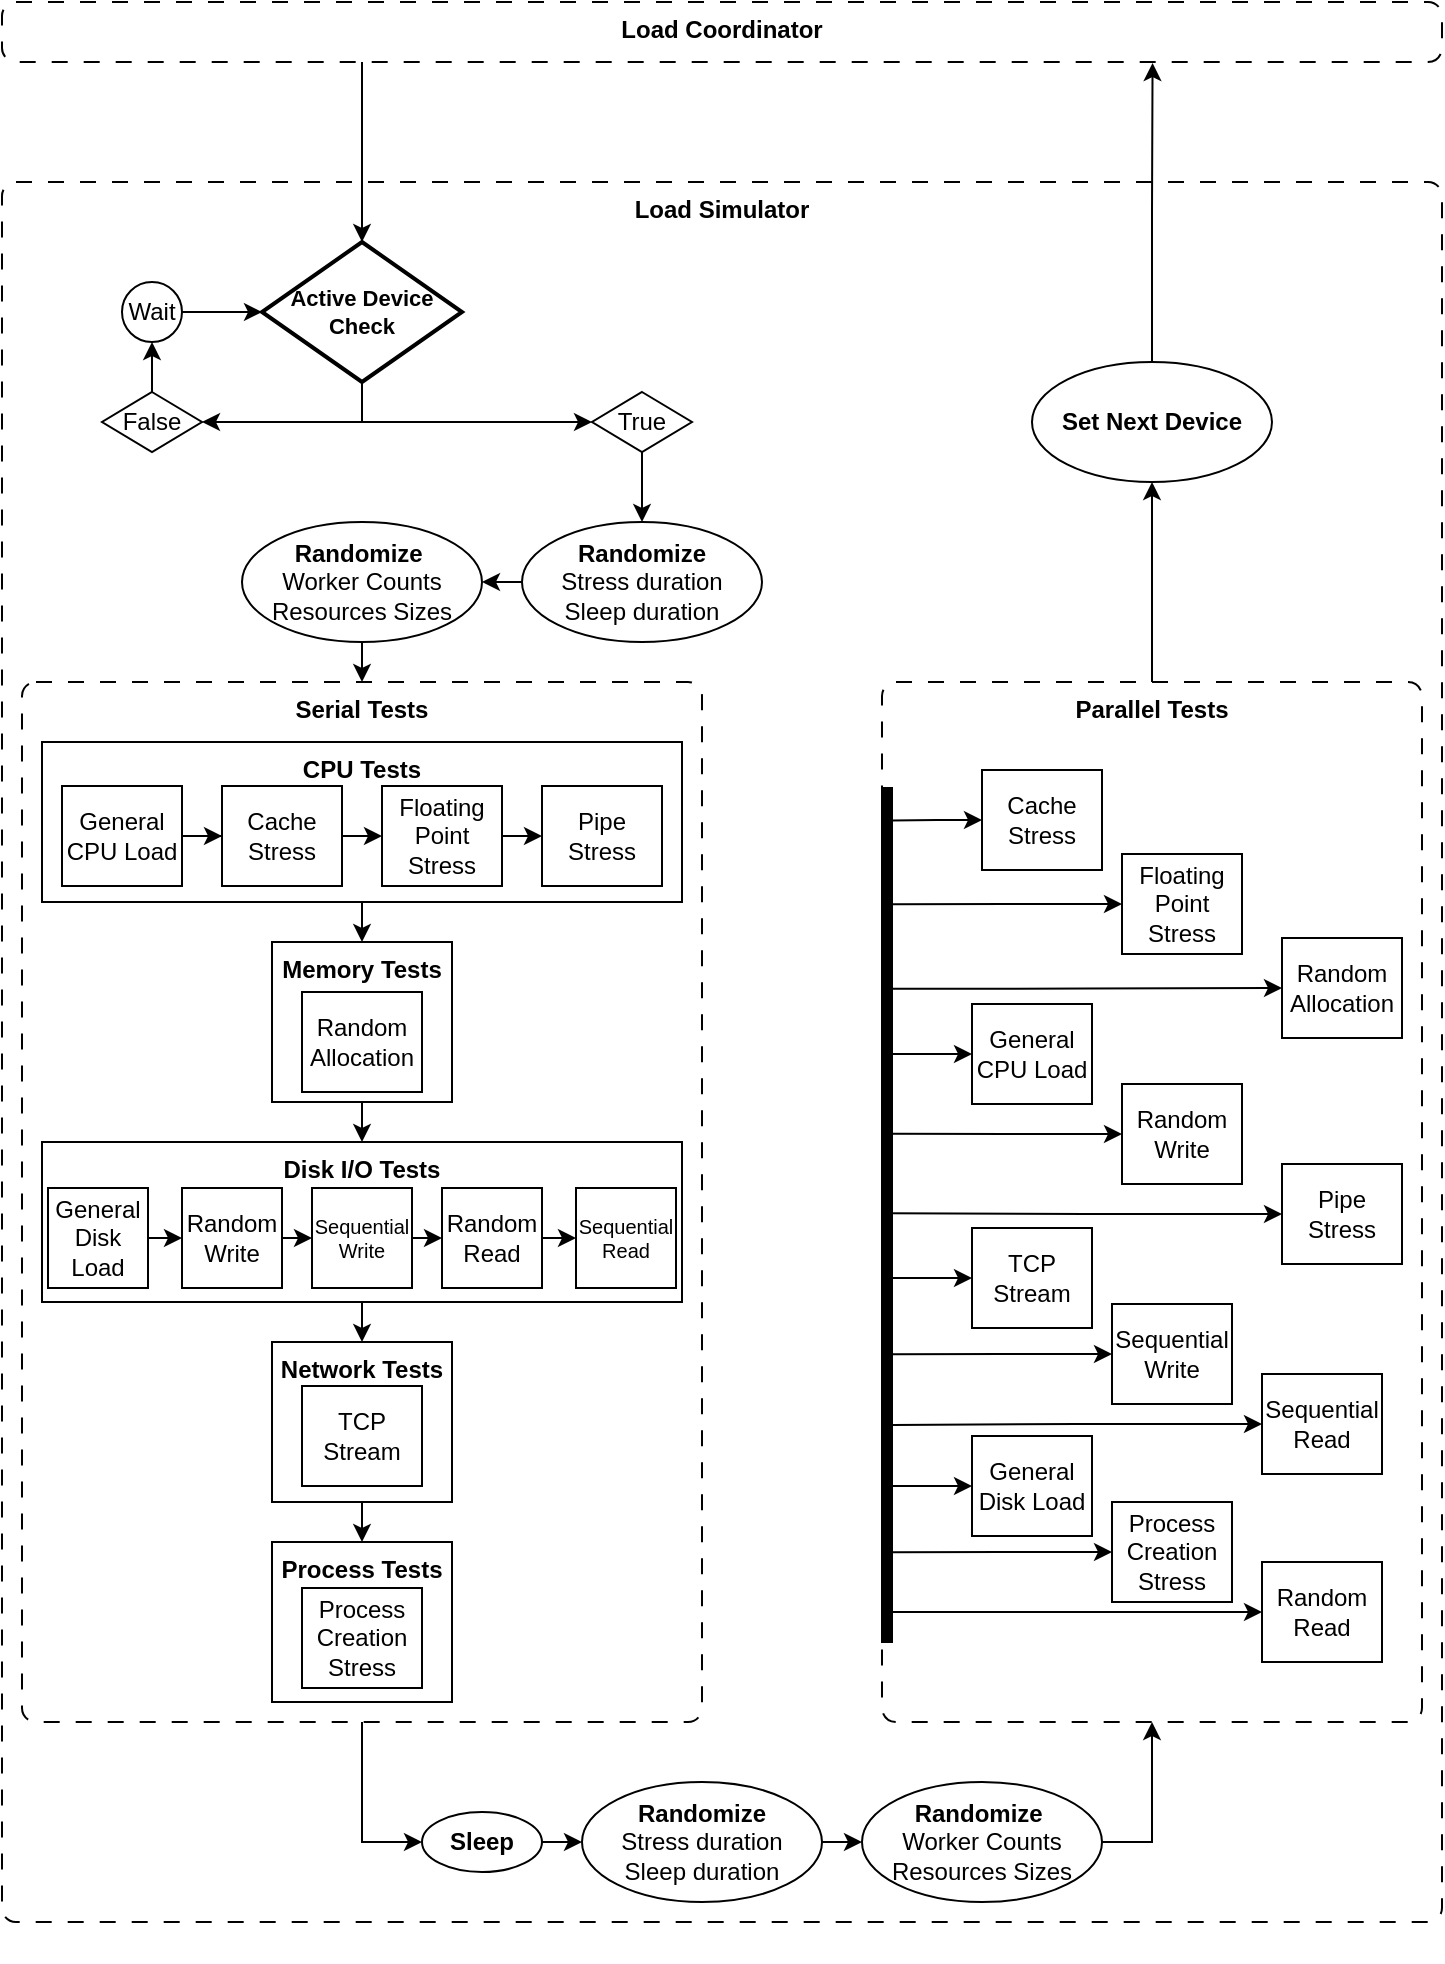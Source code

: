 <mxfile version="28.1.1">
  <diagram name="Page-1" id="STLg1fU_LXQ0Due33d5D">
    <mxGraphModel dx="1188" dy="1752" grid="1" gridSize="10" guides="1" tooltips="1" connect="1" arrows="1" fold="1" page="1" pageScale="1" pageWidth="827" pageHeight="1169" math="0" shadow="0">
      <root>
        <mxCell id="0" />
        <mxCell id="1" parent="0" />
        <mxCell id="kYOUvSsJLrCeEHnDtDb5-96" style="edgeStyle=orthogonalEdgeStyle;rounded=0;orthogonalLoop=1;jettySize=auto;html=1;exitX=1;exitY=0.5;exitDx=0;exitDy=0;entryX=0;entryY=0.5;entryDx=0;entryDy=0;" parent="1" edge="1">
          <mxGeometry relative="1" as="geometry">
            <mxPoint x="490" y="510" as="sourcePoint" />
          </mxGeometry>
        </mxCell>
        <mxCell id="U913wE_NcPpKhsggZSmQ-4" value="&lt;b&gt;Load Simulator&lt;/b&gt;" style="rounded=1;whiteSpace=wrap;html=1;dashed=1;dashPattern=8 8;strokeColor=default;strokeWidth=1;align=center;verticalAlign=top;arcSize=14;absoluteArcSize=1;fontFamily=Helvetica;fontSize=12;fontColor=default;fillColor=default;shadow=0;" parent="1" vertex="1">
          <mxGeometry x="220" width="720" height="870" as="geometry" />
        </mxCell>
        <mxCell id="kYOUvSsJLrCeEHnDtDb5-161" value="" style="group" parent="1" vertex="1" connectable="0">
          <mxGeometry x="430" y="800" width="340" height="60" as="geometry" />
        </mxCell>
        <mxCell id="kYOUvSsJLrCeEHnDtDb5-150" style="edgeStyle=orthogonalEdgeStyle;rounded=0;orthogonalLoop=1;jettySize=auto;html=1;exitX=1;exitY=0.5;exitDx=0;exitDy=0;entryX=0;entryY=0.5;entryDx=0;entryDy=0;" parent="kYOUvSsJLrCeEHnDtDb5-161" source="kYOUvSsJLrCeEHnDtDb5-80" target="kYOUvSsJLrCeEHnDtDb5-147" edge="1">
          <mxGeometry relative="1" as="geometry" />
        </mxCell>
        <mxCell id="kYOUvSsJLrCeEHnDtDb5-80" value="&lt;b&gt;Randomize&lt;/b&gt;&lt;br&gt;Stress duration&lt;br&gt;Sleep duration" style="shape=ellipse;html=1;dashed=0;whiteSpace=wrap;perimeter=ellipsePerimeter;" parent="kYOUvSsJLrCeEHnDtDb5-161" vertex="1">
          <mxGeometry x="80" width="120" height="60" as="geometry" />
        </mxCell>
        <mxCell id="kYOUvSsJLrCeEHnDtDb5-147" value="&lt;div&gt;&lt;b&gt;Randomize&amp;nbsp;&lt;/b&gt;&lt;br&gt;Worker Counts&lt;br&gt;Resources Sizes&lt;/div&gt;" style="shape=ellipse;html=1;dashed=0;whiteSpace=wrap;perimeter=ellipsePerimeter;" parent="kYOUvSsJLrCeEHnDtDb5-161" vertex="1">
          <mxGeometry x="220" width="120" height="60" as="geometry" />
        </mxCell>
        <mxCell id="kYOUvSsJLrCeEHnDtDb5-149" style="edgeStyle=orthogonalEdgeStyle;rounded=0;orthogonalLoop=1;jettySize=auto;html=1;exitX=1;exitY=0.5;exitDx=0;exitDy=0;entryX=0;entryY=0.5;entryDx=0;entryDy=0;" parent="kYOUvSsJLrCeEHnDtDb5-161" source="kYOUvSsJLrCeEHnDtDb5-148" target="kYOUvSsJLrCeEHnDtDb5-80" edge="1">
          <mxGeometry relative="1" as="geometry" />
        </mxCell>
        <mxCell id="kYOUvSsJLrCeEHnDtDb5-148" value="&lt;b&gt;Sleep&lt;/b&gt;" style="shape=ellipse;html=1;dashed=0;whiteSpace=wrap;perimeter=ellipsePerimeter;" parent="kYOUvSsJLrCeEHnDtDb5-161" vertex="1">
          <mxGeometry y="15" width="60" height="30" as="geometry" />
        </mxCell>
        <mxCell id="kYOUvSsJLrCeEHnDtDb5-163" style="edgeStyle=orthogonalEdgeStyle;rounded=0;orthogonalLoop=1;jettySize=auto;html=1;exitX=0.5;exitY=1;exitDx=0;exitDy=0;entryX=0;entryY=0.5;entryDx=0;entryDy=0;" parent="1" source="kYOUvSsJLrCeEHnDtDb5-71" target="kYOUvSsJLrCeEHnDtDb5-148" edge="1">
          <mxGeometry relative="1" as="geometry" />
        </mxCell>
        <mxCell id="kYOUvSsJLrCeEHnDtDb5-165" style="edgeStyle=orthogonalEdgeStyle;rounded=0;orthogonalLoop=1;jettySize=auto;html=1;exitX=1;exitY=0.5;exitDx=0;exitDy=0;entryX=0.5;entryY=1;entryDx=0;entryDy=0;" parent="1" source="kYOUvSsJLrCeEHnDtDb5-147" target="kYOUvSsJLrCeEHnDtDb5-77" edge="1">
          <mxGeometry relative="1" as="geometry" />
        </mxCell>
        <mxCell id="U913wE_NcPpKhsggZSmQ-5" value="" style="group" parent="1" vertex="1" connectable="0">
          <mxGeometry x="230" y="250" width="710" height="640" as="geometry" />
        </mxCell>
        <mxCell id="kYOUvSsJLrCeEHnDtDb5-71" value="&lt;b&gt;Serial Tests&lt;/b&gt;" style="rounded=1;whiteSpace=wrap;html=1;absoluteArcSize=1;arcSize=14;strokeWidth=1;dashed=1;dashPattern=8 8;verticalAlign=top;container=0;" parent="U913wE_NcPpKhsggZSmQ-5" vertex="1">
          <mxGeometry width="340" height="520" as="geometry" />
        </mxCell>
        <mxCell id="kYOUvSsJLrCeEHnDtDb5-67" value="&lt;b&gt;Process&amp;nbsp;Tests&lt;/b&gt;" style="html=1;dashed=0;whiteSpace=wrap;shadow=0;verticalAlign=top;fontSize=12;container=0;" parent="U913wE_NcPpKhsggZSmQ-5" vertex="1">
          <mxGeometry x="125" y="430" width="90" height="80" as="geometry" />
        </mxCell>
        <mxCell id="kYOUvSsJLrCeEHnDtDb5-68" style="edgeStyle=orthogonalEdgeStyle;rounded=0;orthogonalLoop=1;jettySize=auto;html=1;exitX=0.5;exitY=1;exitDx=0;exitDy=0;entryX=0.5;entryY=0;entryDx=0;entryDy=0;" parent="U913wE_NcPpKhsggZSmQ-5" source="kYOUvSsJLrCeEHnDtDb5-55" target="kYOUvSsJLrCeEHnDtDb5-67" edge="1">
          <mxGeometry relative="1" as="geometry" />
        </mxCell>
        <mxCell id="kYOUvSsJLrCeEHnDtDb5-55" value="&lt;div&gt;&lt;b&gt;Network Tests&lt;/b&gt;&lt;/div&gt;" style="html=1;dashed=0;whiteSpace=wrap;shadow=0;verticalAlign=top;fontSize=12;container=0;" parent="U913wE_NcPpKhsggZSmQ-5" vertex="1">
          <mxGeometry x="125" y="330" width="90" height="80" as="geometry" />
        </mxCell>
        <mxCell id="kYOUvSsJLrCeEHnDtDb5-57" style="edgeStyle=orthogonalEdgeStyle;rounded=0;orthogonalLoop=1;jettySize=auto;html=1;exitX=0.5;exitY=1;exitDx=0;exitDy=0;entryX=0.5;entryY=0;entryDx=0;entryDy=0;" parent="U913wE_NcPpKhsggZSmQ-5" source="kYOUvSsJLrCeEHnDtDb5-49" target="kYOUvSsJLrCeEHnDtDb5-55" edge="1">
          <mxGeometry relative="1" as="geometry" />
        </mxCell>
        <mxCell id="kYOUvSsJLrCeEHnDtDb5-49" value="&lt;b&gt;Disk I/O Tests&lt;/b&gt;" style="html=1;dashed=0;whiteSpace=wrap;shadow=0;verticalAlign=top;fontSize=12;container=0;" parent="U913wE_NcPpKhsggZSmQ-5" vertex="1">
          <mxGeometry x="10" y="230" width="320" height="80" as="geometry" />
        </mxCell>
        <mxCell id="kYOUvSsJLrCeEHnDtDb5-63" style="edgeStyle=orthogonalEdgeStyle;rounded=0;orthogonalLoop=1;jettySize=auto;html=1;exitX=0.5;exitY=1;exitDx=0;exitDy=0;entryX=0.5;entryY=0;entryDx=0;entryDy=0;" parent="U913wE_NcPpKhsggZSmQ-5" source="kYOUvSsJLrCeEHnDtDb5-40" target="kYOUvSsJLrCeEHnDtDb5-58" edge="1">
          <mxGeometry relative="1" as="geometry" />
        </mxCell>
        <mxCell id="kYOUvSsJLrCeEHnDtDb5-40" value="&lt;b&gt;CPU Tests&lt;/b&gt;" style="html=1;dashed=0;whiteSpace=wrap;shadow=0;verticalAlign=top;fontSize=12;container=0;" parent="U913wE_NcPpKhsggZSmQ-5" vertex="1">
          <mxGeometry x="10" y="30" width="320" height="80" as="geometry" />
        </mxCell>
        <mxCell id="kYOUvSsJLrCeEHnDtDb5-35" value="" style="edgeStyle=orthogonalEdgeStyle;rounded=0;orthogonalLoop=1;jettySize=auto;html=1;" parent="U913wE_NcPpKhsggZSmQ-5" source="kYOUvSsJLrCeEHnDtDb5-31" target="kYOUvSsJLrCeEHnDtDb5-32" edge="1">
          <mxGeometry relative="1" as="geometry" />
        </mxCell>
        <mxCell id="kYOUvSsJLrCeEHnDtDb5-31" value="General CPU Load" style="html=1;dashed=0;whiteSpace=wrap;container=0;" parent="U913wE_NcPpKhsggZSmQ-5" vertex="1">
          <mxGeometry x="20" y="52" width="60" height="50" as="geometry" />
        </mxCell>
        <mxCell id="kYOUvSsJLrCeEHnDtDb5-38" style="edgeStyle=orthogonalEdgeStyle;rounded=0;orthogonalLoop=1;jettySize=auto;html=1;exitX=1;exitY=0.5;exitDx=0;exitDy=0;entryX=0;entryY=0.5;entryDx=0;entryDy=0;" parent="U913wE_NcPpKhsggZSmQ-5" source="kYOUvSsJLrCeEHnDtDb5-32" target="kYOUvSsJLrCeEHnDtDb5-33" edge="1">
          <mxGeometry relative="1" as="geometry" />
        </mxCell>
        <mxCell id="kYOUvSsJLrCeEHnDtDb5-32" value="Cache Stress" style="html=1;dashed=0;whiteSpace=wrap;container=0;" parent="U913wE_NcPpKhsggZSmQ-5" vertex="1">
          <mxGeometry x="100" y="52" width="60" height="50" as="geometry" />
        </mxCell>
        <mxCell id="kYOUvSsJLrCeEHnDtDb5-39" style="edgeStyle=orthogonalEdgeStyle;rounded=0;orthogonalLoop=1;jettySize=auto;html=1;exitX=1;exitY=0.5;exitDx=0;exitDy=0;entryX=0;entryY=0.5;entryDx=0;entryDy=0;" parent="U913wE_NcPpKhsggZSmQ-5" source="kYOUvSsJLrCeEHnDtDb5-33" target="kYOUvSsJLrCeEHnDtDb5-34" edge="1">
          <mxGeometry relative="1" as="geometry" />
        </mxCell>
        <mxCell id="kYOUvSsJLrCeEHnDtDb5-33" value="Floating Point Stress" style="html=1;dashed=0;whiteSpace=wrap;container=0;" parent="U913wE_NcPpKhsggZSmQ-5" vertex="1">
          <mxGeometry x="180" y="52" width="60" height="50" as="geometry" />
        </mxCell>
        <mxCell id="kYOUvSsJLrCeEHnDtDb5-34" value="&lt;div&gt;Pipe Stress&lt;/div&gt;" style="html=1;dashed=0;whiteSpace=wrap;container=0;" parent="U913wE_NcPpKhsggZSmQ-5" vertex="1">
          <mxGeometry x="260" y="52" width="60" height="50" as="geometry" />
        </mxCell>
        <mxCell id="kYOUvSsJLrCeEHnDtDb5-50" style="edgeStyle=orthogonalEdgeStyle;rounded=0;orthogonalLoop=1;jettySize=auto;html=1;exitX=1;exitY=0.5;exitDx=0;exitDy=0;entryX=0;entryY=0.5;entryDx=0;entryDy=0;" parent="U913wE_NcPpKhsggZSmQ-5" source="kYOUvSsJLrCeEHnDtDb5-45" target="kYOUvSsJLrCeEHnDtDb5-46" edge="1">
          <mxGeometry relative="1" as="geometry" />
        </mxCell>
        <mxCell id="kYOUvSsJLrCeEHnDtDb5-45" value="General Disk Load" style="html=1;dashed=0;whiteSpace=wrap;container=0;" parent="U913wE_NcPpKhsggZSmQ-5" vertex="1">
          <mxGeometry x="13" y="253" width="50" height="50" as="geometry" />
        </mxCell>
        <mxCell id="kYOUvSsJLrCeEHnDtDb5-51" style="edgeStyle=orthogonalEdgeStyle;rounded=0;orthogonalLoop=1;jettySize=auto;html=1;exitX=1;exitY=0.5;exitDx=0;exitDy=0;entryX=0;entryY=0.5;entryDx=0;entryDy=0;" parent="U913wE_NcPpKhsggZSmQ-5" source="kYOUvSsJLrCeEHnDtDb5-46" target="kYOUvSsJLrCeEHnDtDb5-47" edge="1">
          <mxGeometry relative="1" as="geometry" />
        </mxCell>
        <mxCell id="kYOUvSsJLrCeEHnDtDb5-46" value="Random Write" style="html=1;dashed=0;whiteSpace=wrap;container=0;" parent="U913wE_NcPpKhsggZSmQ-5" vertex="1">
          <mxGeometry x="80" y="253" width="50" height="50" as="geometry" />
        </mxCell>
        <mxCell id="Xaint8aCtcgKNCO9s2cp-3" style="edgeStyle=orthogonalEdgeStyle;rounded=0;orthogonalLoop=1;jettySize=auto;html=1;exitX=1;exitY=0.5;exitDx=0;exitDy=0;entryX=0;entryY=0.5;entryDx=0;entryDy=0;" edge="1" parent="U913wE_NcPpKhsggZSmQ-5" source="kYOUvSsJLrCeEHnDtDb5-47" target="Xaint8aCtcgKNCO9s2cp-1">
          <mxGeometry relative="1" as="geometry" />
        </mxCell>
        <mxCell id="kYOUvSsJLrCeEHnDtDb5-47" value="Sequential Write" style="html=1;dashed=0;whiteSpace=wrap;container=0;fontSize=10;" parent="U913wE_NcPpKhsggZSmQ-5" vertex="1">
          <mxGeometry x="145" y="253" width="50" height="50" as="geometry" />
        </mxCell>
        <mxCell id="kYOUvSsJLrCeEHnDtDb5-56" value="TCP Stream" style="html=1;dashed=0;whiteSpace=wrap;container=0;" parent="U913wE_NcPpKhsggZSmQ-5" vertex="1">
          <mxGeometry x="140" y="352" width="60" height="50" as="geometry" />
        </mxCell>
        <mxCell id="kYOUvSsJLrCeEHnDtDb5-64" style="edgeStyle=orthogonalEdgeStyle;rounded=0;orthogonalLoop=1;jettySize=auto;html=1;exitX=0.5;exitY=1;exitDx=0;exitDy=0;entryX=0.5;entryY=0;entryDx=0;entryDy=0;" parent="U913wE_NcPpKhsggZSmQ-5" source="kYOUvSsJLrCeEHnDtDb5-58" target="kYOUvSsJLrCeEHnDtDb5-49" edge="1">
          <mxGeometry relative="1" as="geometry" />
        </mxCell>
        <mxCell id="kYOUvSsJLrCeEHnDtDb5-58" value="&lt;div&gt;&lt;b&gt;Memory Tests&lt;/b&gt;&lt;/div&gt;" style="html=1;dashed=0;whiteSpace=wrap;shadow=0;verticalAlign=top;fontSize=12;container=0;" parent="U913wE_NcPpKhsggZSmQ-5" vertex="1">
          <mxGeometry x="125" y="130" width="90" height="80" as="geometry" />
        </mxCell>
        <mxCell id="kYOUvSsJLrCeEHnDtDb5-59" value="Random Allocation" style="html=1;dashed=0;whiteSpace=wrap;container=0;" parent="U913wE_NcPpKhsggZSmQ-5" vertex="1">
          <mxGeometry x="140" y="155" width="60" height="50" as="geometry" />
        </mxCell>
        <mxCell id="kYOUvSsJLrCeEHnDtDb5-66" value="Process Creation Stress" style="html=1;dashed=0;whiteSpace=wrap;container=0;" parent="U913wE_NcPpKhsggZSmQ-5" vertex="1">
          <mxGeometry x="140" y="453" width="60" height="50" as="geometry" />
        </mxCell>
        <mxCell id="Xaint8aCtcgKNCO9s2cp-4" style="edgeStyle=orthogonalEdgeStyle;rounded=0;orthogonalLoop=1;jettySize=auto;html=1;exitX=1;exitY=0.5;exitDx=0;exitDy=0;entryX=0;entryY=0.5;entryDx=0;entryDy=0;" edge="1" parent="U913wE_NcPpKhsggZSmQ-5" source="Xaint8aCtcgKNCO9s2cp-1" target="Xaint8aCtcgKNCO9s2cp-2">
          <mxGeometry relative="1" as="geometry" />
        </mxCell>
        <mxCell id="Xaint8aCtcgKNCO9s2cp-1" value="Random Read" style="html=1;dashed=0;whiteSpace=wrap;container=0;" vertex="1" parent="U913wE_NcPpKhsggZSmQ-5">
          <mxGeometry x="210" y="253" width="50" height="50" as="geometry" />
        </mxCell>
        <mxCell id="Xaint8aCtcgKNCO9s2cp-2" value="Sequential Read" style="html=1;dashed=0;whiteSpace=wrap;container=0;fontSize=10;" vertex="1" parent="U913wE_NcPpKhsggZSmQ-5">
          <mxGeometry x="277" y="253" width="50" height="50" as="geometry" />
        </mxCell>
        <mxCell id="U913wE_NcPpKhsggZSmQ-16" style="edgeStyle=orthogonalEdgeStyle;rounded=0;orthogonalLoop=1;jettySize=auto;html=1;exitX=0.5;exitY=0;exitDx=0;exitDy=0;entryX=0.5;entryY=0;entryDx=0;entryDy=0;" parent="1" source="kYOUvSsJLrCeEHnDtDb5-77" target="U913wE_NcPpKhsggZSmQ-15" edge="1">
          <mxGeometry relative="1" as="geometry" />
        </mxCell>
        <mxCell id="kYOUvSsJLrCeEHnDtDb5-77" value="&lt;b&gt;Parallel&amp;nbsp;Tests&lt;/b&gt;" style="rounded=1;whiteSpace=wrap;html=1;absoluteArcSize=1;arcSize=14;strokeWidth=1;dashed=1;dashPattern=8 8;verticalAlign=top;container=0;fillColor=default;strokeColor=default;align=center;fontFamily=Helvetica;fontSize=12;fontColor=default;" parent="1" vertex="1">
          <mxGeometry x="660" y="250" width="270" height="520" as="geometry" />
        </mxCell>
        <mxCell id="kYOUvSsJLrCeEHnDtDb5-84" value="Cache Stress" style="html=1;dashed=0;whiteSpace=wrap;container=0;" parent="1" vertex="1">
          <mxGeometry x="710" y="294" width="60" height="50" as="geometry" />
        </mxCell>
        <mxCell id="kYOUvSsJLrCeEHnDtDb5-85" value="Floating Point Stress" style="html=1;dashed=0;whiteSpace=wrap;container=0;" parent="1" vertex="1">
          <mxGeometry x="780" y="336" width="60" height="50" as="geometry" />
        </mxCell>
        <mxCell id="kYOUvSsJLrCeEHnDtDb5-86" value="&lt;div&gt;Pipe Stress&lt;/div&gt;" style="html=1;dashed=0;whiteSpace=wrap;container=0;" parent="1" vertex="1">
          <mxGeometry x="860" y="491" width="60" height="50" as="geometry" />
        </mxCell>
        <mxCell id="kYOUvSsJLrCeEHnDtDb5-88" value="Random Write" style="html=1;dashed=0;whiteSpace=wrap;container=0;" parent="1" vertex="1">
          <mxGeometry x="780" y="451" width="60" height="50" as="geometry" />
        </mxCell>
        <mxCell id="kYOUvSsJLrCeEHnDtDb5-89" value="Sequential Write" style="html=1;dashed=0;whiteSpace=wrap;container=0;" parent="1" vertex="1">
          <mxGeometry x="775" y="561" width="60" height="50" as="geometry" />
        </mxCell>
        <mxCell id="kYOUvSsJLrCeEHnDtDb5-90" value="TCP Stream" style="html=1;dashed=0;whiteSpace=wrap;container=0;" parent="1" vertex="1">
          <mxGeometry x="705" y="523" width="60" height="50" as="geometry" />
        </mxCell>
        <mxCell id="kYOUvSsJLrCeEHnDtDb5-131" value="" style="html=1;points=[];perimeter=orthogonalPerimeter;fillColor=strokeColor;strokeWidth=1;container=0;" parent="1" vertex="1">
          <mxGeometry x="660" y="303" width="5" height="427" as="geometry" />
        </mxCell>
        <mxCell id="kYOUvSsJLrCeEHnDtDb5-132" value="General CPU Load" style="html=1;dashed=0;whiteSpace=wrap;container=0;" parent="1" vertex="1">
          <mxGeometry x="705" y="411" width="60" height="50" as="geometry" />
        </mxCell>
        <mxCell id="kYOUvSsJLrCeEHnDtDb5-133" value="General Disk Load" style="html=1;dashed=0;whiteSpace=wrap;container=0;" parent="1" vertex="1">
          <mxGeometry x="705" y="627" width="60" height="50" as="geometry" />
        </mxCell>
        <mxCell id="kYOUvSsJLrCeEHnDtDb5-136" value="" style="edgeStyle=orthogonalEdgeStyle;rounded=0;orthogonalLoop=1;jettySize=auto;html=1;exitX=0.88;exitY=0.235;exitDx=0;exitDy=0;entryX=0;entryY=0.5;entryDx=0;entryDy=0;exitPerimeter=0;" parent="1" source="kYOUvSsJLrCeEHnDtDb5-131" target="kYOUvSsJLrCeEHnDtDb5-91" edge="1">
          <mxGeometry relative="1" as="geometry">
            <mxPoint x="664" y="382" as="sourcePoint" />
            <mxPoint x="890" y="383.5" as="targetPoint" />
            <Array as="points" />
          </mxGeometry>
        </mxCell>
        <mxCell id="kYOUvSsJLrCeEHnDtDb5-91" value="Random Allocation" style="html=1;dashed=0;whiteSpace=wrap;container=0;" parent="1" vertex="1">
          <mxGeometry x="860" y="378" width="60" height="50" as="geometry" />
        </mxCell>
        <mxCell id="kYOUvSsJLrCeEHnDtDb5-170" style="edgeStyle=orthogonalEdgeStyle;rounded=0;orthogonalLoop=1;jettySize=auto;html=1;exitX=0;exitY=0.5;exitDx=0;exitDy=0;entryX=0.533;entryY=0.519;entryDx=0;entryDy=0;entryPerimeter=0;startArrow=classic;startFill=1;endArrow=none;endFill=0;" parent="1" source="kYOUvSsJLrCeEHnDtDb5-86" edge="1">
          <mxGeometry relative="1" as="geometry">
            <mxPoint x="662.665" y="515.613" as="targetPoint" />
          </mxGeometry>
        </mxCell>
        <mxCell id="kYOUvSsJLrCeEHnDtDb5-172" style="edgeStyle=orthogonalEdgeStyle;rounded=0;orthogonalLoop=1;jettySize=auto;html=1;exitX=0;exitY=0.5;exitDx=0;exitDy=0;entryX=0.948;entryY=0.038;entryDx=0;entryDy=0;entryPerimeter=0;startArrow=classic;startFill=1;endArrow=none;endFill=0;" parent="1" source="kYOUvSsJLrCeEHnDtDb5-84" target="kYOUvSsJLrCeEHnDtDb5-131" edge="1">
          <mxGeometry relative="1" as="geometry" />
        </mxCell>
        <mxCell id="U913wE_NcPpKhsggZSmQ-9" value="&lt;div&gt;&lt;b&gt;Load Coordinator&lt;/b&gt;&lt;/div&gt;" style="rounded=1;whiteSpace=wrap;html=1;dashed=1;dashPattern=8 8;strokeColor=default;strokeWidth=1;align=center;verticalAlign=top;arcSize=14;absoluteArcSize=1;fontFamily=Helvetica;fontSize=12;fontColor=default;fillColor=default;shadow=0;" parent="1" vertex="1">
          <mxGeometry x="220" y="-90" width="720" height="30" as="geometry" />
        </mxCell>
        <mxCell id="U913wE_NcPpKhsggZSmQ-17" style="edgeStyle=orthogonalEdgeStyle;rounded=0;orthogonalLoop=1;jettySize=auto;html=1;exitX=0.5;exitY=1;exitDx=0;exitDy=0;entryX=0.799;entryY=1.017;entryDx=0;entryDy=0;entryPerimeter=0;" parent="1" source="U913wE_NcPpKhsggZSmQ-15" target="U913wE_NcPpKhsggZSmQ-9" edge="1">
          <mxGeometry relative="1" as="geometry">
            <mxPoint x="795" y="-90" as="targetPoint" />
            <Array as="points" />
          </mxGeometry>
        </mxCell>
        <mxCell id="U913wE_NcPpKhsggZSmQ-15" value="&lt;b&gt;Set Next Device&lt;/b&gt;" style="shape=ellipse;html=1;dashed=0;whiteSpace=wrap;perimeter=ellipsePerimeter;direction=west;" parent="1" vertex="1">
          <mxGeometry x="735" y="90" width="120" height="60" as="geometry" />
        </mxCell>
        <mxCell id="Hkc-mEiplMsApQmfdria-4" style="edgeStyle=orthogonalEdgeStyle;rounded=0;orthogonalLoop=1;jettySize=auto;html=1;exitX=1;exitY=0.5;exitDx=0;exitDy=0;entryX=0;entryY=0.5;entryDx=0;entryDy=0;" parent="1" source="kYOUvSsJLrCeEHnDtDb5-153" target="kYOUvSsJLrCeEHnDtDb5-154" edge="1">
          <mxGeometry relative="1" as="geometry" />
        </mxCell>
        <mxCell id="kYOUvSsJLrCeEHnDtDb5-153" value="&lt;b&gt;Randomize&lt;/b&gt;&lt;br&gt;Stress duration&lt;br&gt;Sleep duration" style="shape=ellipse;html=1;dashed=0;whiteSpace=wrap;perimeter=ellipsePerimeter;direction=west;" parent="1" vertex="1">
          <mxGeometry x="480" y="170" width="120" height="60" as="geometry" />
        </mxCell>
        <mxCell id="Hkc-mEiplMsApQmfdria-5" style="edgeStyle=orthogonalEdgeStyle;rounded=0;orthogonalLoop=1;jettySize=auto;html=1;exitX=0.5;exitY=0;exitDx=0;exitDy=0;entryX=0.5;entryY=0;entryDx=0;entryDy=0;" parent="1" source="kYOUvSsJLrCeEHnDtDb5-154" target="kYOUvSsJLrCeEHnDtDb5-71" edge="1">
          <mxGeometry relative="1" as="geometry" />
        </mxCell>
        <mxCell id="kYOUvSsJLrCeEHnDtDb5-154" value="&lt;div&gt;&lt;b&gt;Randomize&amp;nbsp;&lt;/b&gt;&lt;br&gt;Worker Counts&lt;br&gt;Resources Sizes&lt;/div&gt;" style="shape=ellipse;html=1;dashed=0;whiteSpace=wrap;perimeter=ellipsePerimeter;direction=west;" parent="1" vertex="1">
          <mxGeometry x="340" y="170" width="120" height="60" as="geometry" />
        </mxCell>
        <mxCell id="U913wE_NcPpKhsggZSmQ-21" value="&lt;div&gt;Wait&lt;/div&gt;" style="ellipse;whiteSpace=wrap;html=1;aspect=fixed;" parent="1" vertex="1">
          <mxGeometry x="280" y="50" width="30" height="30" as="geometry" />
        </mxCell>
        <mxCell id="Hkc-mEiplMsApQmfdria-3" style="edgeStyle=orthogonalEdgeStyle;rounded=0;orthogonalLoop=1;jettySize=auto;html=1;exitX=0.5;exitY=1;exitDx=0;exitDy=0;entryX=0.5;entryY=1;entryDx=0;entryDy=0;" parent="1" source="U913wE_NcPpKhsggZSmQ-19" target="kYOUvSsJLrCeEHnDtDb5-153" edge="1">
          <mxGeometry relative="1" as="geometry" />
        </mxCell>
        <mxCell id="U913wE_NcPpKhsggZSmQ-19" value="True" style="shape=rhombus;html=1;dashed=0;whiteSpace=wrap;perimeter=rhombusPerimeter;" parent="1" vertex="1">
          <mxGeometry x="515" y="105" width="50" height="30" as="geometry" />
        </mxCell>
        <mxCell id="U913wE_NcPpKhsggZSmQ-60" style="edgeStyle=orthogonalEdgeStyle;rounded=0;orthogonalLoop=1;jettySize=auto;html=1;exitX=0.5;exitY=1;exitDx=0;exitDy=0;exitPerimeter=0;entryX=1;entryY=0.5;entryDx=0;entryDy=0;" parent="1" source="U913wE_NcPpKhsggZSmQ-26" target="U913wE_NcPpKhsggZSmQ-32" edge="1">
          <mxGeometry relative="1" as="geometry" />
        </mxCell>
        <mxCell id="U913wE_NcPpKhsggZSmQ-63" style="edgeStyle=orthogonalEdgeStyle;rounded=0;orthogonalLoop=1;jettySize=auto;html=1;exitX=0.5;exitY=1;exitDx=0;exitDy=0;exitPerimeter=0;entryX=0;entryY=0.5;entryDx=0;entryDy=0;" parent="1" source="U913wE_NcPpKhsggZSmQ-26" target="U913wE_NcPpKhsggZSmQ-19" edge="1">
          <mxGeometry relative="1" as="geometry" />
        </mxCell>
        <mxCell id="Hkc-mEiplMsApQmfdria-7" style="edgeStyle=orthogonalEdgeStyle;rounded=0;orthogonalLoop=1;jettySize=auto;html=1;exitX=0.5;exitY=0;exitDx=0;exitDy=0;exitPerimeter=0;entryX=0.25;entryY=1;entryDx=0;entryDy=0;startArrow=classic;startFill=1;endArrow=none;endFill=0;" parent="1" source="U913wE_NcPpKhsggZSmQ-26" target="U913wE_NcPpKhsggZSmQ-9" edge="1">
          <mxGeometry relative="1" as="geometry" />
        </mxCell>
        <mxCell id="U913wE_NcPpKhsggZSmQ-26" value="&lt;b&gt;Active Device Check&lt;/b&gt;" style="strokeWidth=2;html=1;shape=mxgraph.flowchart.decision;whiteSpace=wrap;fontSize=11;align=center;" parent="1" vertex="1">
          <mxGeometry x="350" y="30" width="100" height="70" as="geometry" />
        </mxCell>
        <mxCell id="U913wE_NcPpKhsggZSmQ-61" style="edgeStyle=orthogonalEdgeStyle;rounded=0;orthogonalLoop=1;jettySize=auto;html=1;exitX=0.5;exitY=0;exitDx=0;exitDy=0;entryX=0.5;entryY=1;entryDx=0;entryDy=0;" parent="1" source="U913wE_NcPpKhsggZSmQ-32" target="U913wE_NcPpKhsggZSmQ-21" edge="1">
          <mxGeometry relative="1" as="geometry" />
        </mxCell>
        <mxCell id="U913wE_NcPpKhsggZSmQ-32" value="False" style="shape=rhombus;html=1;dashed=0;whiteSpace=wrap;perimeter=rhombusPerimeter;" parent="1" vertex="1">
          <mxGeometry x="270" y="105" width="50" height="30" as="geometry" />
        </mxCell>
        <mxCell id="U913wE_NcPpKhsggZSmQ-62" style="edgeStyle=orthogonalEdgeStyle;rounded=0;orthogonalLoop=1;jettySize=auto;html=1;exitX=1;exitY=0.5;exitDx=0;exitDy=0;entryX=0;entryY=0.5;entryDx=0;entryDy=0;entryPerimeter=0;" parent="1" source="U913wE_NcPpKhsggZSmQ-21" target="U913wE_NcPpKhsggZSmQ-26" edge="1">
          <mxGeometry relative="1" as="geometry" />
        </mxCell>
        <mxCell id="Xaint8aCtcgKNCO9s2cp-5" value="Sequential Read" style="html=1;dashed=0;whiteSpace=wrap;container=0;" vertex="1" parent="1">
          <mxGeometry x="850" y="596" width="60" height="50" as="geometry" />
        </mxCell>
        <mxCell id="kYOUvSsJLrCeEHnDtDb5-92" value="Process Creation Stress" style="html=1;dashed=0;whiteSpace=wrap;container=0;" parent="1" vertex="1">
          <mxGeometry x="775" y="660" width="60" height="50" as="geometry" />
        </mxCell>
        <mxCell id="Xaint8aCtcgKNCO9s2cp-8" value="&lt;div&gt;Random Read&lt;/div&gt;" style="html=1;dashed=0;whiteSpace=wrap;container=0;" vertex="1" parent="1">
          <mxGeometry x="850" y="690" width="60" height="50" as="geometry" />
        </mxCell>
        <mxCell id="Xaint8aCtcgKNCO9s2cp-10" style="edgeStyle=orthogonalEdgeStyle;rounded=0;orthogonalLoop=1;jettySize=auto;html=1;exitX=0;exitY=0.5;exitDx=0;exitDy=0;entryX=1.067;entryY=0.136;entryDx=0;entryDy=0;entryPerimeter=0;startArrow=classic;startFill=1;endArrow=none;endFill=0;" edge="1" parent="1" source="kYOUvSsJLrCeEHnDtDb5-85" target="kYOUvSsJLrCeEHnDtDb5-131">
          <mxGeometry relative="1" as="geometry" />
        </mxCell>
        <mxCell id="Xaint8aCtcgKNCO9s2cp-11" style="edgeStyle=orthogonalEdgeStyle;rounded=0;orthogonalLoop=1;jettySize=auto;html=1;exitX=0;exitY=0.5;exitDx=0;exitDy=0;entryX=1.067;entryY=0.311;entryDx=0;entryDy=0;entryPerimeter=0;startArrow=classic;startFill=1;endArrow=none;endFill=0;" edge="1" parent="1" source="kYOUvSsJLrCeEHnDtDb5-132" target="kYOUvSsJLrCeEHnDtDb5-131">
          <mxGeometry relative="1" as="geometry" />
        </mxCell>
        <mxCell id="Xaint8aCtcgKNCO9s2cp-12" style="edgeStyle=orthogonalEdgeStyle;rounded=0;orthogonalLoop=1;jettySize=auto;html=1;exitX=0;exitY=0.5;exitDx=0;exitDy=0;entryX=1.067;entryY=0.575;entryDx=0;entryDy=0;entryPerimeter=0;startArrow=classic;startFill=1;endArrow=none;endFill=0;" edge="1" parent="1" source="kYOUvSsJLrCeEHnDtDb5-90" target="kYOUvSsJLrCeEHnDtDb5-131">
          <mxGeometry relative="1" as="geometry" />
        </mxCell>
        <mxCell id="Xaint8aCtcgKNCO9s2cp-13" style="edgeStyle=orthogonalEdgeStyle;rounded=0;orthogonalLoop=1;jettySize=auto;html=1;exitX=0;exitY=0.5;exitDx=0;exitDy=0;entryX=1;entryY=0.663;entryDx=0;entryDy=0;entryPerimeter=0;startArrow=classic;startFill=1;endArrow=none;endFill=0;" edge="1" parent="1" source="kYOUvSsJLrCeEHnDtDb5-89" target="kYOUvSsJLrCeEHnDtDb5-131">
          <mxGeometry relative="1" as="geometry" />
        </mxCell>
        <mxCell id="Xaint8aCtcgKNCO9s2cp-15" style="edgeStyle=orthogonalEdgeStyle;rounded=0;orthogonalLoop=1;jettySize=auto;html=1;exitX=0;exitY=0.5;exitDx=0;exitDy=0;entryX=0.791;entryY=0.965;entryDx=0;entryDy=0;entryPerimeter=0;startArrow=classic;startFill=1;endArrow=none;endFill=0;" edge="1" parent="1" source="Xaint8aCtcgKNCO9s2cp-8" target="kYOUvSsJLrCeEHnDtDb5-131">
          <mxGeometry relative="1" as="geometry" />
        </mxCell>
        <mxCell id="Xaint8aCtcgKNCO9s2cp-16" style="edgeStyle=orthogonalEdgeStyle;rounded=0;orthogonalLoop=1;jettySize=auto;html=1;exitX=0;exitY=0.5;exitDx=0;exitDy=0;entryX=0.883;entryY=0.895;entryDx=0;entryDy=0;entryPerimeter=0;startArrow=classic;startFill=1;endArrow=none;endFill=0;" edge="1" parent="1" source="kYOUvSsJLrCeEHnDtDb5-92" target="kYOUvSsJLrCeEHnDtDb5-131">
          <mxGeometry relative="1" as="geometry" />
        </mxCell>
        <mxCell id="Xaint8aCtcgKNCO9s2cp-17" style="edgeStyle=orthogonalEdgeStyle;rounded=0;orthogonalLoop=1;jettySize=auto;html=1;exitX=0;exitY=0.5;exitDx=0;exitDy=0;entryX=1.021;entryY=0.746;entryDx=0;entryDy=0;entryPerimeter=0;startArrow=classic;startFill=1;endArrow=none;endFill=0;" edge="1" parent="1" source="Xaint8aCtcgKNCO9s2cp-5" target="kYOUvSsJLrCeEHnDtDb5-131">
          <mxGeometry relative="1" as="geometry" />
        </mxCell>
        <mxCell id="Xaint8aCtcgKNCO9s2cp-18" style="edgeStyle=orthogonalEdgeStyle;rounded=0;orthogonalLoop=1;jettySize=auto;html=1;exitX=0;exitY=0.5;exitDx=0;exitDy=0;entryX=0.929;entryY=0.825;entryDx=0;entryDy=0;entryPerimeter=0;startArrow=classic;startFill=1;endArrow=none;endFill=0;" edge="1" parent="1" source="kYOUvSsJLrCeEHnDtDb5-133" target="kYOUvSsJLrCeEHnDtDb5-131">
          <mxGeometry relative="1" as="geometry">
            <Array as="points">
              <mxPoint x="665" y="652" />
            </Array>
          </mxGeometry>
        </mxCell>
        <mxCell id="Xaint8aCtcgKNCO9s2cp-19" style="edgeStyle=orthogonalEdgeStyle;rounded=0;orthogonalLoop=1;jettySize=auto;html=1;exitX=0;exitY=0.5;exitDx=0;exitDy=0;entryX=1.097;entryY=0.405;entryDx=0;entryDy=0;entryPerimeter=0;startArrow=classic;startFill=1;endArrow=none;endFill=0;" edge="1" parent="1" source="kYOUvSsJLrCeEHnDtDb5-88" target="kYOUvSsJLrCeEHnDtDb5-131">
          <mxGeometry relative="1" as="geometry" />
        </mxCell>
      </root>
    </mxGraphModel>
  </diagram>
</mxfile>
